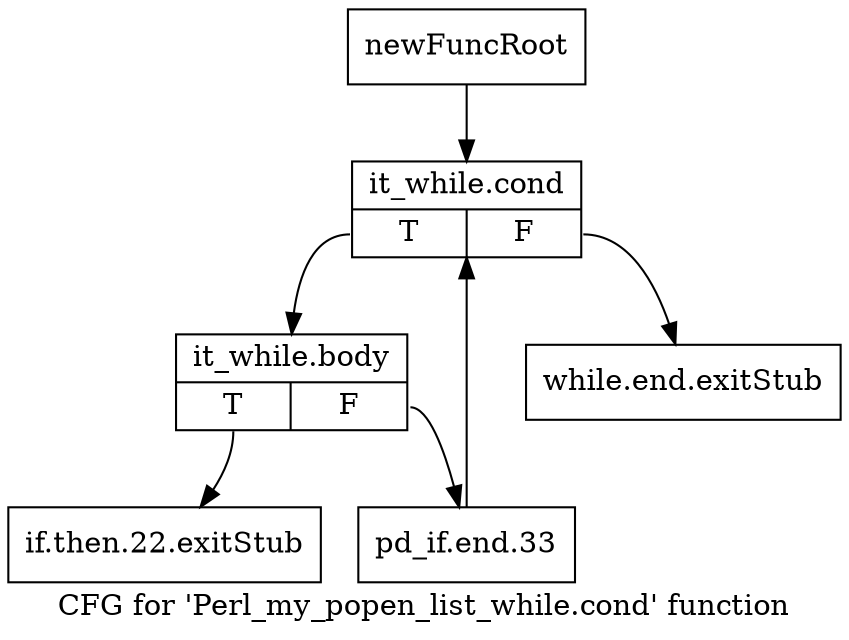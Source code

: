 digraph "CFG for 'Perl_my_popen_list_while.cond' function" {
	label="CFG for 'Perl_my_popen_list_while.cond' function";

	Node0x581ce00 [shape=record,label="{newFuncRoot}"];
	Node0x581ce00 -> Node0x581cef0;
	Node0x581ce50 [shape=record,label="{while.end.exitStub}"];
	Node0x581cea0 [shape=record,label="{if.then.22.exitStub}"];
	Node0x581cef0 [shape=record,label="{it_while.cond|{<s0>T|<s1>F}}"];
	Node0x581cef0:s0 -> Node0x581cf40;
	Node0x581cef0:s1 -> Node0x581ce50;
	Node0x581cf40 [shape=record,label="{it_while.body|{<s0>T|<s1>F}}"];
	Node0x581cf40:s0 -> Node0x581cea0;
	Node0x581cf40:s1 -> Node0x581cf90;
	Node0x581cf90 [shape=record,label="{pd_if.end.33}"];
	Node0x581cf90 -> Node0x581cef0;
}
